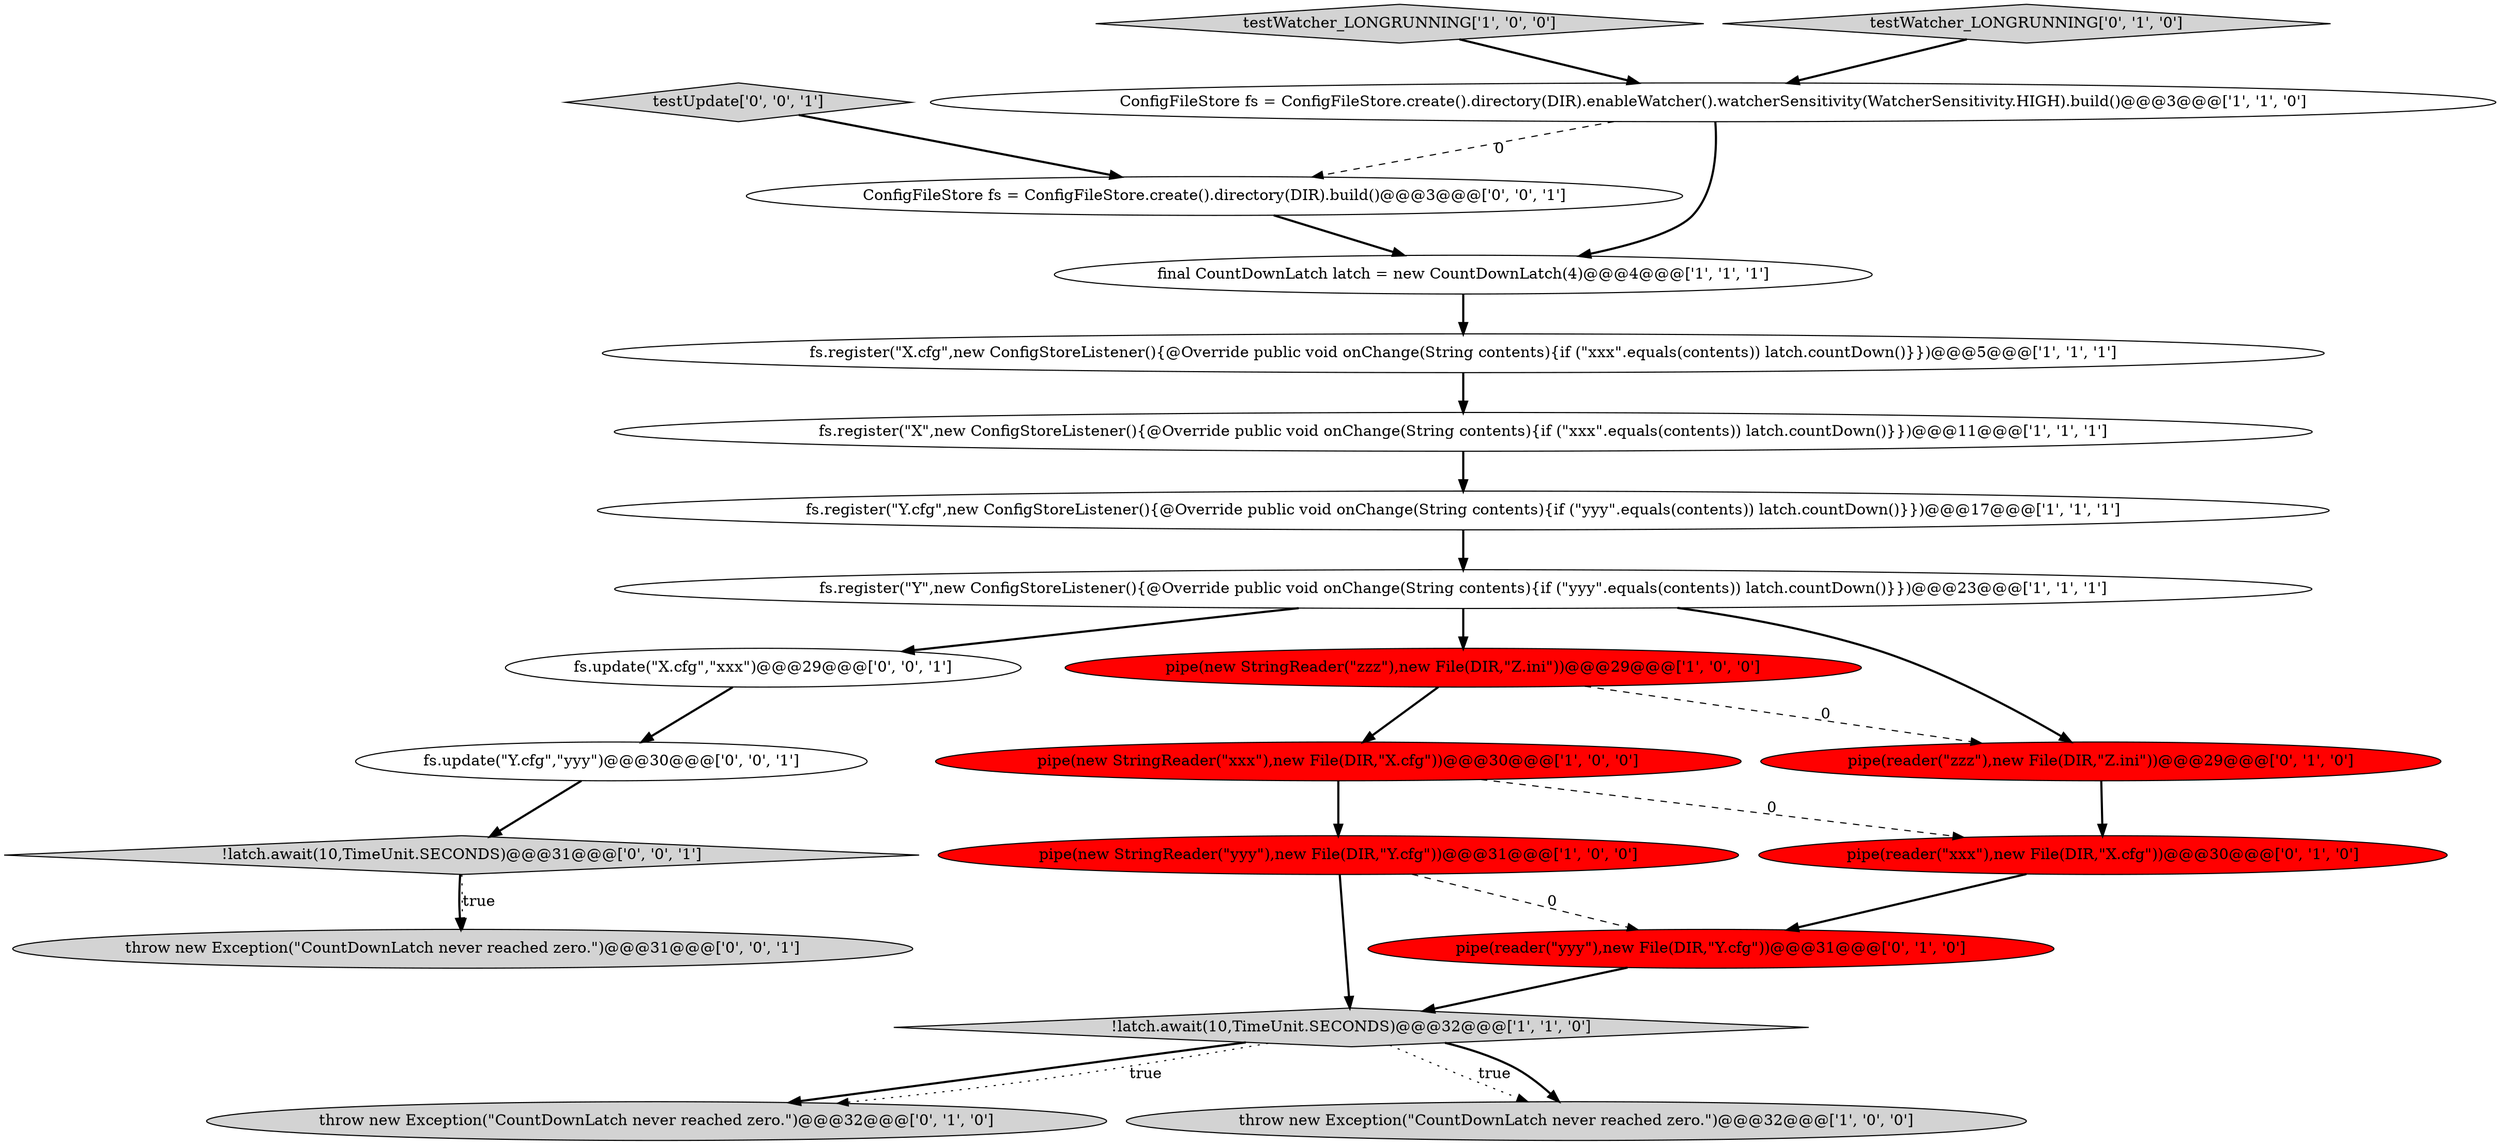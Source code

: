 digraph {
21 [style = filled, label = "testUpdate['0', '0', '1']", fillcolor = lightgray, shape = diamond image = "AAA0AAABBB3BBB"];
12 [style = filled, label = "pipe(reader(\"zzz\"),new File(DIR,\"Z.ini\"))@@@29@@@['0', '1', '0']", fillcolor = red, shape = ellipse image = "AAA1AAABBB2BBB"];
17 [style = filled, label = "fs.update(\"X.cfg\",\"xxx\")@@@29@@@['0', '0', '1']", fillcolor = white, shape = ellipse image = "AAA0AAABBB3BBB"];
2 [style = filled, label = "fs.register(\"X.cfg\",new ConfigStoreListener(){@Override public void onChange(String contents){if (\"xxx\".equals(contents)) latch.countDown()}})@@@5@@@['1', '1', '1']", fillcolor = white, shape = ellipse image = "AAA0AAABBB1BBB"];
15 [style = filled, label = "pipe(reader(\"yyy\"),new File(DIR,\"Y.cfg\"))@@@31@@@['0', '1', '0']", fillcolor = red, shape = ellipse image = "AAA1AAABBB2BBB"];
0 [style = filled, label = "pipe(new StringReader(\"zzz\"),new File(DIR,\"Z.ini\"))@@@29@@@['1', '0', '0']", fillcolor = red, shape = ellipse image = "AAA1AAABBB1BBB"];
10 [style = filled, label = "!latch.await(10,TimeUnit.SECONDS)@@@32@@@['1', '1', '0']", fillcolor = lightgray, shape = diamond image = "AAA0AAABBB1BBB"];
20 [style = filled, label = "ConfigFileStore fs = ConfigFileStore.create().directory(DIR).build()@@@3@@@['0', '0', '1']", fillcolor = white, shape = ellipse image = "AAA0AAABBB3BBB"];
7 [style = filled, label = "final CountDownLatch latch = new CountDownLatch(4)@@@4@@@['1', '1', '1']", fillcolor = white, shape = ellipse image = "AAA0AAABBB1BBB"];
13 [style = filled, label = "throw new Exception(\"CountDownLatch never reached zero.\")@@@32@@@['0', '1', '0']", fillcolor = lightgray, shape = ellipse image = "AAA0AAABBB2BBB"];
11 [style = filled, label = "testWatcher_LONGRUNNING['1', '0', '0']", fillcolor = lightgray, shape = diamond image = "AAA0AAABBB1BBB"];
22 [style = filled, label = "!latch.await(10,TimeUnit.SECONDS)@@@31@@@['0', '0', '1']", fillcolor = lightgray, shape = diamond image = "AAA0AAABBB3BBB"];
4 [style = filled, label = "fs.register(\"Y\",new ConfigStoreListener(){@Override public void onChange(String contents){if (\"yyy\".equals(contents)) latch.countDown()}})@@@23@@@['1', '1', '1']", fillcolor = white, shape = ellipse image = "AAA0AAABBB1BBB"];
16 [style = filled, label = "testWatcher_LONGRUNNING['0', '1', '0']", fillcolor = lightgray, shape = diamond image = "AAA0AAABBB2BBB"];
18 [style = filled, label = "throw new Exception(\"CountDownLatch never reached zero.\")@@@31@@@['0', '0', '1']", fillcolor = lightgray, shape = ellipse image = "AAA0AAABBB3BBB"];
5 [style = filled, label = "fs.register(\"X\",new ConfigStoreListener(){@Override public void onChange(String contents){if (\"xxx\".equals(contents)) latch.countDown()}})@@@11@@@['1', '1', '1']", fillcolor = white, shape = ellipse image = "AAA0AAABBB1BBB"];
6 [style = filled, label = "pipe(new StringReader(\"yyy\"),new File(DIR,\"Y.cfg\"))@@@31@@@['1', '0', '0']", fillcolor = red, shape = ellipse image = "AAA1AAABBB1BBB"];
1 [style = filled, label = "throw new Exception(\"CountDownLatch never reached zero.\")@@@32@@@['1', '0', '0']", fillcolor = lightgray, shape = ellipse image = "AAA0AAABBB1BBB"];
19 [style = filled, label = "fs.update(\"Y.cfg\",\"yyy\")@@@30@@@['0', '0', '1']", fillcolor = white, shape = ellipse image = "AAA0AAABBB3BBB"];
9 [style = filled, label = "ConfigFileStore fs = ConfigFileStore.create().directory(DIR).enableWatcher().watcherSensitivity(WatcherSensitivity.HIGH).build()@@@3@@@['1', '1', '0']", fillcolor = white, shape = ellipse image = "AAA0AAABBB1BBB"];
8 [style = filled, label = "pipe(new StringReader(\"xxx\"),new File(DIR,\"X.cfg\"))@@@30@@@['1', '0', '0']", fillcolor = red, shape = ellipse image = "AAA1AAABBB1BBB"];
3 [style = filled, label = "fs.register(\"Y.cfg\",new ConfigStoreListener(){@Override public void onChange(String contents){if (\"yyy\".equals(contents)) latch.countDown()}})@@@17@@@['1', '1', '1']", fillcolor = white, shape = ellipse image = "AAA0AAABBB1BBB"];
14 [style = filled, label = "pipe(reader(\"xxx\"),new File(DIR,\"X.cfg\"))@@@30@@@['0', '1', '0']", fillcolor = red, shape = ellipse image = "AAA1AAABBB2BBB"];
5->3 [style = bold, label=""];
9->20 [style = dashed, label="0"];
15->10 [style = bold, label=""];
22->18 [style = dotted, label="true"];
4->17 [style = bold, label=""];
8->6 [style = bold, label=""];
0->12 [style = dashed, label="0"];
8->14 [style = dashed, label="0"];
9->7 [style = bold, label=""];
11->9 [style = bold, label=""];
3->4 [style = bold, label=""];
17->19 [style = bold, label=""];
4->0 [style = bold, label=""];
22->18 [style = bold, label=""];
21->20 [style = bold, label=""];
10->13 [style = bold, label=""];
10->13 [style = dotted, label="true"];
6->15 [style = dashed, label="0"];
7->2 [style = bold, label=""];
6->10 [style = bold, label=""];
12->14 [style = bold, label=""];
0->8 [style = bold, label=""];
4->12 [style = bold, label=""];
14->15 [style = bold, label=""];
10->1 [style = dotted, label="true"];
20->7 [style = bold, label=""];
10->1 [style = bold, label=""];
19->22 [style = bold, label=""];
16->9 [style = bold, label=""];
2->5 [style = bold, label=""];
}
